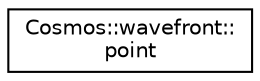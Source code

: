 digraph "Graphical Class Hierarchy"
{
 // INTERACTIVE_SVG=YES
  edge [fontname="Helvetica",fontsize="10",labelfontname="Helvetica",labelfontsize="10"];
  node [fontname="Helvetica",fontsize="10",shape=record];
  rankdir="LR";
  Node0 [label="Cosmos::wavefront::\lpoint",height=0.2,width=0.4,color="black", fillcolor="white", style="filled",URL="$struct_cosmos_1_1wavefront_1_1point.html"];
}
